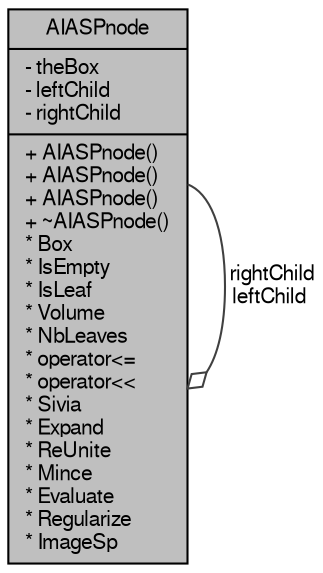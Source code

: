 digraph G
{
  edge [fontname="FreeSans",fontsize="10",labelfontname="FreeSans",labelfontsize="10"];
  node [fontname="FreeSans",fontsize="10",shape=record];
  Node1 [label="{AIASPnode\n|- theBox\l- leftChild\l- rightChild\l|+ AIASPnode()\l+ AIASPnode()\l+ AIASPnode()\l+ ~AIASPnode()\l* Box\l* IsEmpty\l* IsLeaf\l* Volume\l* NbLeaves\l* operator\<=\l* operator\<\<\l* Sivia\l* Expand\l* ReUnite\l* Mince\l* Evaluate\l* Regularize\l* ImageSp\l}",height=0.2,width=0.4,color="black", fillcolor="grey75", style="filled" fontcolor="black"];
  Node1 -> Node1 [color="grey25",fontsize="10",style="solid",label=" rightChild\nleftChild" ,arrowhead="odiamond",fontname="FreeSans"];
}
